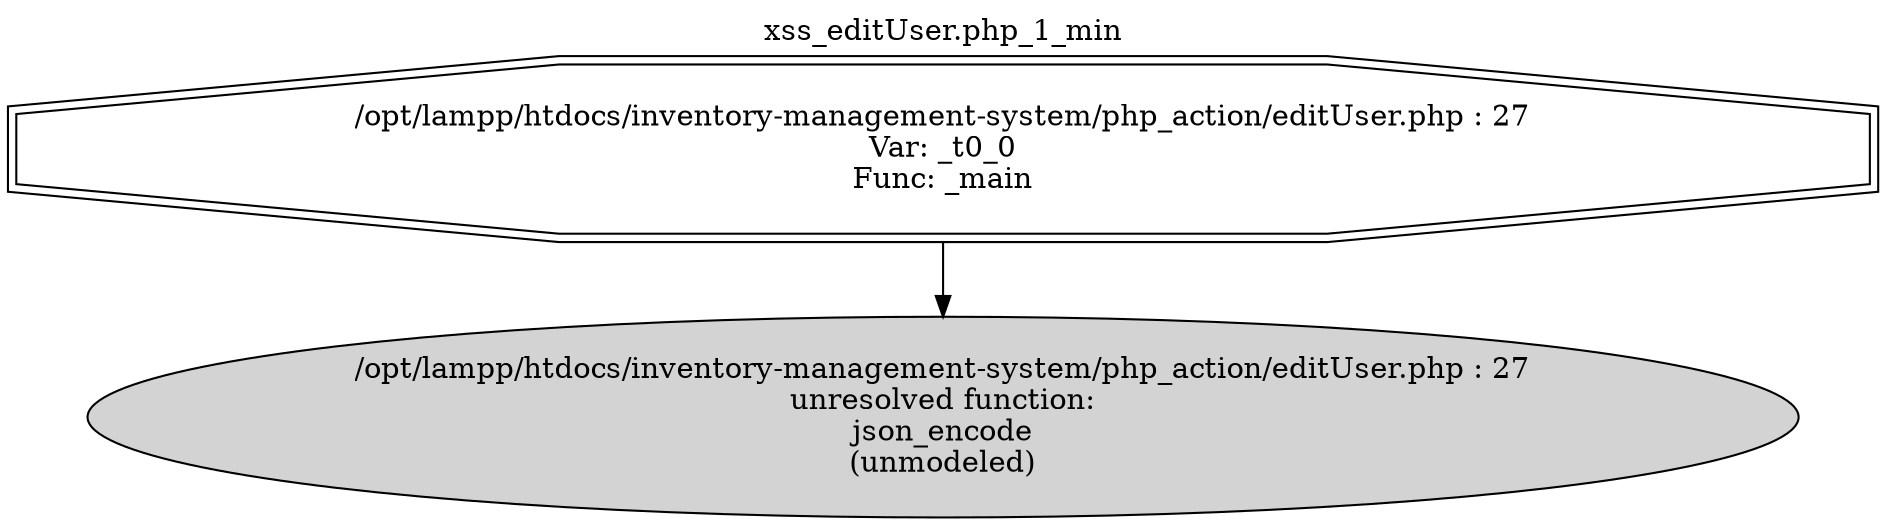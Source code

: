 digraph cfg {
  label="xss_editUser.php_1_min";
  labelloc=t;
  n1 [shape=doubleoctagon, label="/opt/lampp/htdocs/inventory-management-system/php_action/editUser.php : 27\nVar: _t0_0\nFunc: _main\n"];
  n2 [shape=ellipse, label="/opt/lampp/htdocs/inventory-management-system/php_action/editUser.php : 27\nunresolved function:\njson_encode\n(unmodeled)\n",style=filled];
  n1 -> n2;
}
